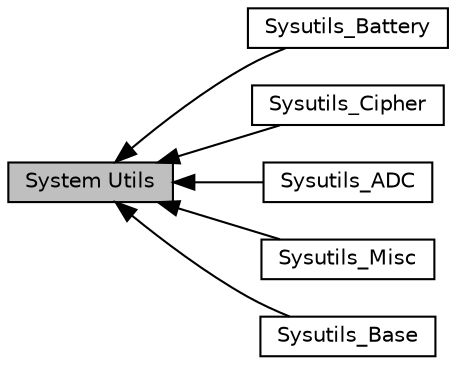 digraph "System Utils"
{
  edge [fontname="Helvetica",fontsize="10",labelfontname="Helvetica",labelfontsize="10"];
  node [fontname="Helvetica",fontsize="10",shape=box];
  rankdir=LR;
  Node4 [label="Sysutils_Battery",height=0.2,width=0.4,color="black", fillcolor="white", style="filled",URL="$group___sysutils___battery.html",tooltip="电池管理"];
  Node5 [label="Sysutils_Cipher",height=0.2,width=0.4,color="black", fillcolor="white", style="filled",URL="$group___sysutils___cipher.html",tooltip="加解密管理"];
  Node2 [label="Sysutils_ADC",height=0.2,width=0.4,color="black", fillcolor="white", style="filled",URL="$group___sysutils___a_d_c.html",tooltip="模数转化模块"];
  Node6 [label="Sysutils_Misc",height=0.2,width=0.4,color="black", fillcolor="white", style="filled",URL="$group___sysutils___misc.html",tooltip="其他功能."];
  Node1 [label="System Utils",height=0.2,width=0.4,color="black", fillcolor="grey75", style="filled", fontcolor="black",tooltip=" "];
  Node3 [label="Sysutils_Base",height=0.2,width=0.4,color="black", fillcolor="white", style="filled",URL="$group___sysutils___base.html",tooltip="系统基础功能."];
  Node1->Node2 [shape=plaintext, dir="back", style="solid"];
  Node1->Node3 [shape=plaintext, dir="back", style="solid"];
  Node1->Node4 [shape=plaintext, dir="back", style="solid"];
  Node1->Node5 [shape=plaintext, dir="back", style="solid"];
  Node1->Node6 [shape=plaintext, dir="back", style="solid"];
}
